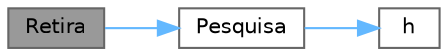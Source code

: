 digraph "Retira"
{
 // LATEX_PDF_SIZE
  bgcolor="transparent";
  edge [fontname=Helvetica,fontsize=10,labelfontname=Helvetica,labelfontsize=10];
  node [fontname=Helvetica,fontsize=10,shape=box,height=0.2,width=0.4];
  rankdir="LR";
  Node1 [id="Node000001",label="Retira",height=0.2,width=0.4,color="gray40", fillcolor="grey60", style="filled", fontcolor="black",tooltip=" "];
  Node1 -> Node2 [id="edge1_Node000001_Node000002",color="steelblue1",style="solid",tooltip=" "];
  Node2 [id="Node000002",label="Pesquisa",height=0.2,width=0.4,color="grey40", fillcolor="white", style="filled",URL="$_hash_end_aberto_8c.html#a6aae720c0853190dae274702d0ef81ae",tooltip=" "];
  Node2 -> Node3 [id="edge2_Node000002_Node000003",color="steelblue1",style="solid",tooltip=" "];
  Node3 [id="Node000003",label="h",height=0.2,width=0.4,color="grey40", fillcolor="white", style="filled",URL="$_hash_end_aberto_8c.html#af2dcc71c780fe1f72532881e5ee5fa63",tooltip=" "];
}
